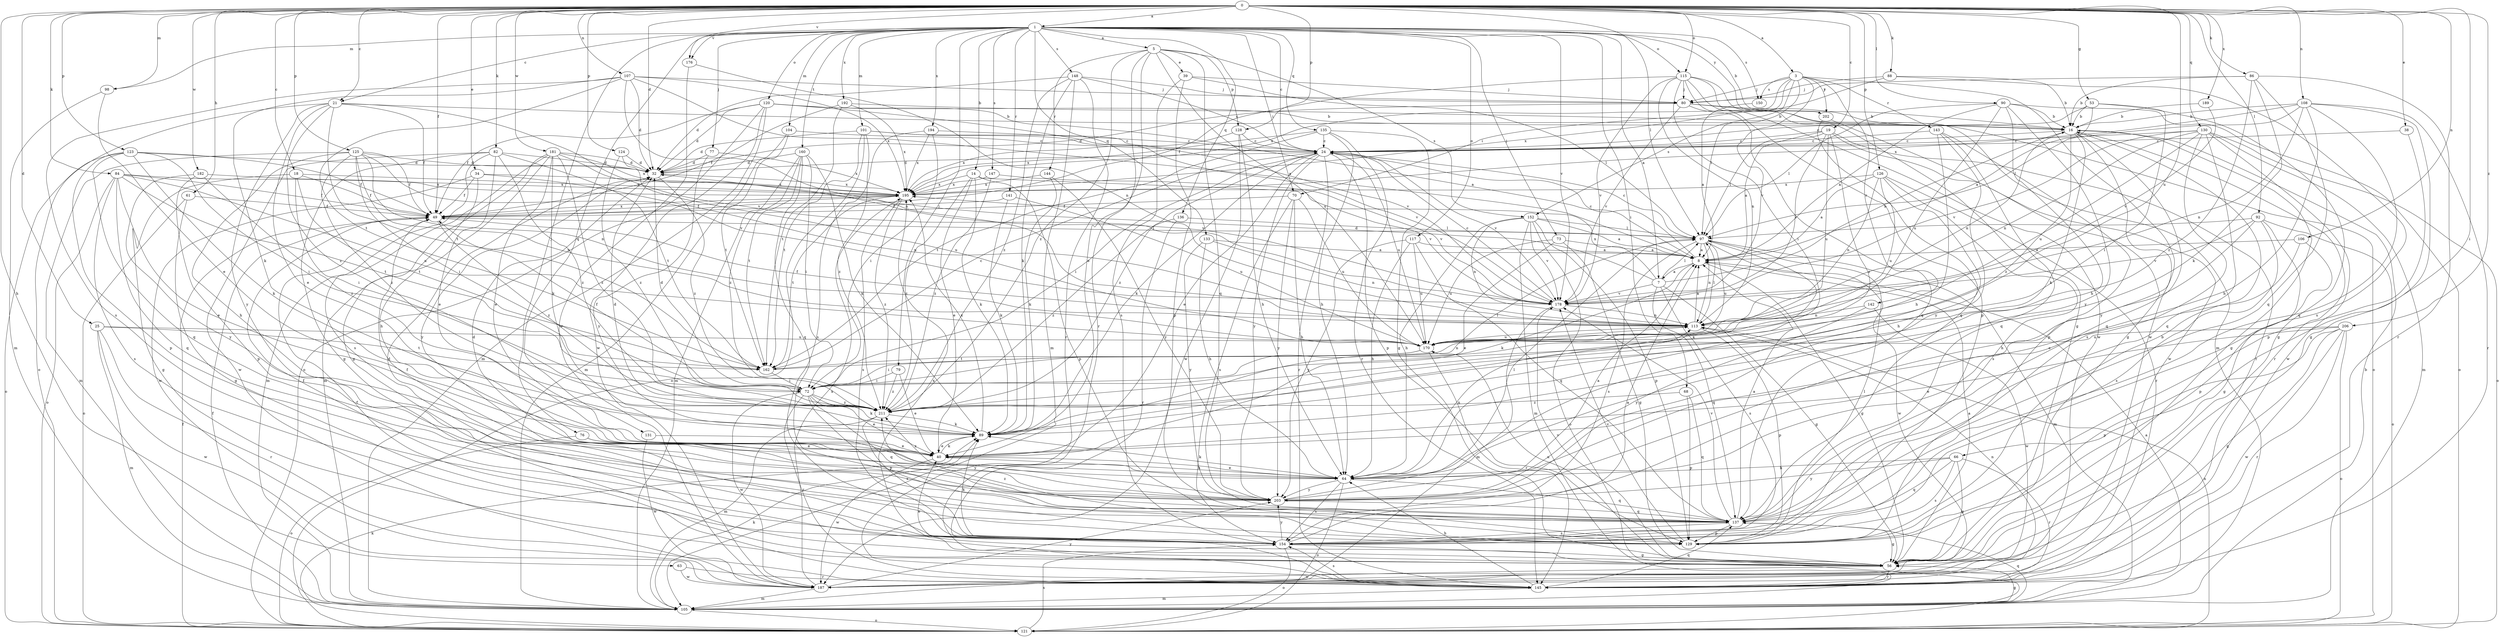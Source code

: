 strict digraph  {
0;
1;
3;
5;
7;
8;
14;
16;
18;
19;
21;
24;
25;
32;
34;
38;
39;
40;
49;
53;
56;
61;
63;
64;
66;
68;
70;
72;
73;
76;
77;
79;
80;
82;
84;
86;
88;
89;
90;
92;
97;
98;
101;
104;
105;
106;
107;
108;
113;
115;
117;
120;
121;
123;
124;
125;
126;
128;
129;
130;
131;
133;
135;
136;
137;
141;
142;
143;
144;
145;
147;
148;
150;
152;
154;
160;
162;
170;
176;
178;
181;
182;
187;
189;
192;
194;
195;
202;
203;
206;
211;
0 -> 1  [label=a];
0 -> 3  [label=a];
0 -> 18  [label=c];
0 -> 19  [label=c];
0 -> 21  [label=c];
0 -> 25  [label=d];
0 -> 32  [label=d];
0 -> 34  [label=e];
0 -> 38  [label=e];
0 -> 49  [label=f];
0 -> 53  [label=g];
0 -> 61  [label=h];
0 -> 63  [label=h];
0 -> 66  [label=i];
0 -> 82  [label=k];
0 -> 84  [label=k];
0 -> 86  [label=k];
0 -> 88  [label=k];
0 -> 90  [label=l];
0 -> 92  [label=l];
0 -> 97  [label=l];
0 -> 98  [label=m];
0 -> 106  [label=n];
0 -> 107  [label=n];
0 -> 108  [label=n];
0 -> 115  [label=o];
0 -> 123  [label=p];
0 -> 124  [label=p];
0 -> 125  [label=p];
0 -> 126  [label=p];
0 -> 128  [label=p];
0 -> 130  [label=q];
0 -> 170  [label=u];
0 -> 176  [label=v];
0 -> 181  [label=w];
0 -> 182  [label=w];
0 -> 189  [label=x];
0 -> 206  [label=z];
1 -> 5  [label=a];
1 -> 7  [label=a];
1 -> 14  [label=b];
1 -> 16  [label=b];
1 -> 21  [label=c];
1 -> 24  [label=c];
1 -> 68  [label=i];
1 -> 70  [label=i];
1 -> 73  [label=j];
1 -> 76  [label=j];
1 -> 77  [label=j];
1 -> 79  [label=j];
1 -> 98  [label=m];
1 -> 101  [label=m];
1 -> 104  [label=m];
1 -> 115  [label=o];
1 -> 117  [label=o];
1 -> 120  [label=o];
1 -> 131  [label=q];
1 -> 133  [label=q];
1 -> 135  [label=q];
1 -> 136  [label=q];
1 -> 141  [label=r];
1 -> 147  [label=s];
1 -> 148  [label=s];
1 -> 150  [label=s];
1 -> 160  [label=t];
1 -> 176  [label=v];
1 -> 178  [label=v];
1 -> 192  [label=x];
1 -> 194  [label=x];
1 -> 202  [label=y];
3 -> 70  [label=i];
3 -> 80  [label=j];
3 -> 97  [label=l];
3 -> 142  [label=r];
3 -> 143  [label=r];
3 -> 150  [label=s];
3 -> 152  [label=s];
3 -> 178  [label=v];
3 -> 187  [label=w];
3 -> 195  [label=x];
3 -> 202  [label=y];
5 -> 39  [label=e];
5 -> 40  [label=e];
5 -> 128  [label=p];
5 -> 137  [label=q];
5 -> 144  [label=r];
5 -> 145  [label=r];
5 -> 152  [label=s];
5 -> 170  [label=u];
5 -> 211  [label=z];
7 -> 16  [label=b];
7 -> 32  [label=d];
7 -> 56  [label=g];
7 -> 97  [label=l];
7 -> 137  [label=q];
7 -> 154  [label=s];
7 -> 178  [label=v];
7 -> 195  [label=x];
8 -> 7  [label=a];
8 -> 24  [label=c];
8 -> 56  [label=g];
8 -> 89  [label=k];
14 -> 40  [label=e];
14 -> 89  [label=k];
14 -> 129  [label=p];
14 -> 178  [label=v];
14 -> 195  [label=x];
14 -> 211  [label=z];
16 -> 24  [label=c];
16 -> 56  [label=g];
16 -> 89  [label=k];
16 -> 113  [label=n];
16 -> 137  [label=q];
16 -> 145  [label=r];
16 -> 203  [label=y];
16 -> 211  [label=z];
18 -> 49  [label=f];
18 -> 56  [label=g];
18 -> 72  [label=i];
18 -> 162  [label=t];
18 -> 195  [label=x];
19 -> 8  [label=a];
19 -> 24  [label=c];
19 -> 97  [label=l];
19 -> 145  [label=r];
19 -> 170  [label=u];
19 -> 178  [label=v];
19 -> 187  [label=w];
19 -> 211  [label=z];
21 -> 16  [label=b];
21 -> 40  [label=e];
21 -> 49  [label=f];
21 -> 121  [label=o];
21 -> 162  [label=t];
21 -> 178  [label=v];
21 -> 203  [label=y];
21 -> 211  [label=z];
24 -> 32  [label=d];
24 -> 40  [label=e];
24 -> 72  [label=i];
24 -> 89  [label=k];
24 -> 129  [label=p];
24 -> 145  [label=r];
24 -> 170  [label=u];
24 -> 178  [label=v];
24 -> 203  [label=y];
24 -> 211  [label=z];
25 -> 105  [label=m];
25 -> 145  [label=r];
25 -> 162  [label=t];
25 -> 170  [label=u];
25 -> 187  [label=w];
32 -> 195  [label=x];
32 -> 203  [label=y];
32 -> 211  [label=z];
34 -> 49  [label=f];
34 -> 64  [label=h];
34 -> 113  [label=n];
34 -> 187  [label=w];
34 -> 195  [label=x];
38 -> 24  [label=c];
38 -> 129  [label=p];
39 -> 80  [label=j];
39 -> 97  [label=l];
39 -> 129  [label=p];
39 -> 154  [label=s];
40 -> 64  [label=h];
40 -> 89  [label=k];
40 -> 187  [label=w];
49 -> 97  [label=l];
49 -> 195  [label=x];
49 -> 211  [label=z];
53 -> 8  [label=a];
53 -> 16  [label=b];
53 -> 24  [label=c];
53 -> 56  [label=g];
53 -> 72  [label=i];
56 -> 8  [label=a];
56 -> 40  [label=e];
56 -> 145  [label=r];
56 -> 170  [label=u];
56 -> 178  [label=v];
56 -> 187  [label=w];
56 -> 195  [label=x];
61 -> 49  [label=f];
61 -> 56  [label=g];
61 -> 121  [label=o];
63 -> 145  [label=r];
63 -> 187  [label=w];
64 -> 40  [label=e];
64 -> 89  [label=k];
64 -> 113  [label=n];
64 -> 121  [label=o];
64 -> 137  [label=q];
64 -> 154  [label=s];
64 -> 203  [label=y];
64 -> 211  [label=z];
66 -> 56  [label=g];
66 -> 64  [label=h];
66 -> 137  [label=q];
66 -> 145  [label=r];
66 -> 154  [label=s];
66 -> 203  [label=y];
68 -> 129  [label=p];
68 -> 137  [label=q];
68 -> 211  [label=z];
70 -> 49  [label=f];
70 -> 64  [label=h];
70 -> 154  [label=s];
70 -> 170  [label=u];
70 -> 203  [label=y];
72 -> 32  [label=d];
72 -> 40  [label=e];
72 -> 49  [label=f];
72 -> 89  [label=k];
72 -> 97  [label=l];
72 -> 129  [label=p];
72 -> 137  [label=q];
72 -> 145  [label=r];
72 -> 187  [label=w];
72 -> 211  [label=z];
73 -> 8  [label=a];
73 -> 40  [label=e];
73 -> 56  [label=g];
73 -> 170  [label=u];
76 -> 40  [label=e];
76 -> 121  [label=o];
76 -> 203  [label=y];
77 -> 32  [label=d];
77 -> 195  [label=x];
77 -> 203  [label=y];
79 -> 40  [label=e];
79 -> 72  [label=i];
79 -> 211  [label=z];
80 -> 16  [label=b];
80 -> 32  [label=d];
80 -> 121  [label=o];
80 -> 137  [label=q];
80 -> 178  [label=v];
82 -> 32  [label=d];
82 -> 40  [label=e];
82 -> 56  [label=g];
82 -> 105  [label=m];
82 -> 162  [label=t];
82 -> 187  [label=w];
82 -> 211  [label=z];
84 -> 40  [label=e];
84 -> 49  [label=f];
84 -> 121  [label=o];
84 -> 137  [label=q];
84 -> 154  [label=s];
84 -> 162  [label=t];
84 -> 170  [label=u];
84 -> 195  [label=x];
86 -> 16  [label=b];
86 -> 80  [label=j];
86 -> 89  [label=k];
86 -> 137  [label=q];
86 -> 145  [label=r];
86 -> 211  [label=z];
88 -> 16  [label=b];
88 -> 80  [label=j];
88 -> 154  [label=s];
88 -> 195  [label=x];
89 -> 32  [label=d];
89 -> 40  [label=e];
89 -> 195  [label=x];
90 -> 8  [label=a];
90 -> 16  [label=b];
90 -> 64  [label=h];
90 -> 97  [label=l];
90 -> 121  [label=o];
90 -> 170  [label=u];
90 -> 203  [label=y];
92 -> 56  [label=g];
92 -> 64  [label=h];
92 -> 97  [label=l];
92 -> 121  [label=o];
92 -> 154  [label=s];
92 -> 178  [label=v];
97 -> 8  [label=a];
97 -> 24  [label=c];
97 -> 89  [label=k];
97 -> 105  [label=m];
97 -> 113  [label=n];
97 -> 154  [label=s];
97 -> 170  [label=u];
97 -> 187  [label=w];
98 -> 40  [label=e];
98 -> 105  [label=m];
101 -> 24  [label=c];
101 -> 32  [label=d];
101 -> 121  [label=o];
101 -> 162  [label=t];
101 -> 178  [label=v];
101 -> 211  [label=z];
104 -> 24  [label=c];
104 -> 105  [label=m];
104 -> 162  [label=t];
105 -> 8  [label=a];
105 -> 16  [label=b];
105 -> 49  [label=f];
105 -> 56  [label=g];
105 -> 89  [label=k];
105 -> 121  [label=o];
105 -> 137  [label=q];
106 -> 8  [label=a];
106 -> 40  [label=e];
106 -> 129  [label=p];
107 -> 8  [label=a];
107 -> 32  [label=d];
107 -> 80  [label=j];
107 -> 89  [label=k];
107 -> 113  [label=n];
107 -> 154  [label=s];
107 -> 162  [label=t];
107 -> 195  [label=x];
108 -> 16  [label=b];
108 -> 56  [label=g];
108 -> 64  [label=h];
108 -> 97  [label=l];
108 -> 113  [label=n];
108 -> 137  [label=q];
108 -> 145  [label=r];
108 -> 195  [label=x];
113 -> 8  [label=a];
113 -> 49  [label=f];
113 -> 97  [label=l];
113 -> 129  [label=p];
113 -> 170  [label=u];
115 -> 49  [label=f];
115 -> 56  [label=g];
115 -> 72  [label=i];
115 -> 80  [label=j];
115 -> 105  [label=m];
115 -> 113  [label=n];
115 -> 129  [label=p];
115 -> 178  [label=v];
115 -> 187  [label=w];
117 -> 8  [label=a];
117 -> 64  [label=h];
117 -> 137  [label=q];
117 -> 170  [label=u];
117 -> 203  [label=y];
120 -> 8  [label=a];
120 -> 16  [label=b];
120 -> 32  [label=d];
120 -> 49  [label=f];
120 -> 105  [label=m];
120 -> 121  [label=o];
120 -> 178  [label=v];
120 -> 187  [label=w];
121 -> 49  [label=f];
121 -> 89  [label=k];
121 -> 113  [label=n];
121 -> 154  [label=s];
123 -> 32  [label=d];
123 -> 49  [label=f];
123 -> 72  [label=i];
123 -> 89  [label=k];
123 -> 121  [label=o];
123 -> 129  [label=p];
123 -> 137  [label=q];
124 -> 32  [label=d];
124 -> 170  [label=u];
124 -> 211  [label=z];
125 -> 32  [label=d];
125 -> 49  [label=f];
125 -> 64  [label=h];
125 -> 72  [label=i];
125 -> 105  [label=m];
125 -> 113  [label=n];
125 -> 170  [label=u];
125 -> 178  [label=v];
125 -> 211  [label=z];
126 -> 8  [label=a];
126 -> 64  [label=h];
126 -> 113  [label=n];
126 -> 145  [label=r];
126 -> 154  [label=s];
126 -> 170  [label=u];
126 -> 195  [label=x];
128 -> 24  [label=c];
128 -> 64  [label=h];
128 -> 187  [label=w];
128 -> 195  [label=x];
129 -> 16  [label=b];
129 -> 97  [label=l];
129 -> 178  [label=v];
129 -> 211  [label=z];
130 -> 24  [label=c];
130 -> 105  [label=m];
130 -> 113  [label=n];
130 -> 121  [label=o];
130 -> 137  [label=q];
130 -> 154  [label=s];
130 -> 170  [label=u];
130 -> 178  [label=v];
130 -> 187  [label=w];
131 -> 40  [label=e];
131 -> 187  [label=w];
133 -> 8  [label=a];
133 -> 64  [label=h];
133 -> 113  [label=n];
133 -> 203  [label=y];
135 -> 24  [label=c];
135 -> 56  [label=g];
135 -> 64  [label=h];
135 -> 145  [label=r];
135 -> 162  [label=t];
135 -> 195  [label=x];
136 -> 97  [label=l];
136 -> 145  [label=r];
136 -> 211  [label=z];
137 -> 8  [label=a];
137 -> 49  [label=f];
137 -> 56  [label=g];
137 -> 129  [label=p];
137 -> 154  [label=s];
137 -> 178  [label=v];
141 -> 49  [label=f];
141 -> 89  [label=k];
141 -> 170  [label=u];
142 -> 113  [label=n];
142 -> 187  [label=w];
142 -> 203  [label=y];
143 -> 24  [label=c];
143 -> 64  [label=h];
143 -> 129  [label=p];
143 -> 137  [label=q];
143 -> 203  [label=y];
144 -> 89  [label=k];
144 -> 195  [label=x];
144 -> 203  [label=y];
145 -> 49  [label=f];
145 -> 64  [label=h];
145 -> 105  [label=m];
145 -> 113  [label=n];
145 -> 137  [label=q];
145 -> 154  [label=s];
147 -> 178  [label=v];
147 -> 195  [label=x];
147 -> 211  [label=z];
148 -> 24  [label=c];
148 -> 32  [label=d];
148 -> 80  [label=j];
148 -> 89  [label=k];
148 -> 105  [label=m];
148 -> 145  [label=r];
148 -> 211  [label=z];
150 -> 8  [label=a];
152 -> 8  [label=a];
152 -> 64  [label=h];
152 -> 97  [label=l];
152 -> 105  [label=m];
152 -> 113  [label=n];
152 -> 121  [label=o];
152 -> 129  [label=p];
152 -> 178  [label=v];
154 -> 8  [label=a];
154 -> 32  [label=d];
154 -> 49  [label=f];
154 -> 56  [label=g];
154 -> 89  [label=k];
154 -> 121  [label=o];
154 -> 203  [label=y];
160 -> 32  [label=d];
160 -> 72  [label=i];
160 -> 89  [label=k];
160 -> 105  [label=m];
160 -> 137  [label=q];
160 -> 162  [label=t];
160 -> 211  [label=z];
162 -> 24  [label=c];
162 -> 72  [label=i];
162 -> 113  [label=n];
170 -> 72  [label=i];
170 -> 145  [label=r];
170 -> 162  [label=t];
176 -> 113  [label=n];
176 -> 187  [label=w];
178 -> 24  [label=c];
178 -> 105  [label=m];
178 -> 113  [label=n];
181 -> 32  [label=d];
181 -> 40  [label=e];
181 -> 56  [label=g];
181 -> 89  [label=k];
181 -> 105  [label=m];
181 -> 154  [label=s];
181 -> 178  [label=v];
181 -> 195  [label=x];
181 -> 211  [label=z];
182 -> 129  [label=p];
182 -> 195  [label=x];
182 -> 203  [label=y];
182 -> 211  [label=z];
187 -> 105  [label=m];
187 -> 195  [label=x];
187 -> 203  [label=y];
189 -> 16  [label=b];
189 -> 178  [label=v];
192 -> 16  [label=b];
192 -> 49  [label=f];
192 -> 162  [label=t];
192 -> 195  [label=x];
194 -> 24  [label=c];
194 -> 72  [label=i];
194 -> 154  [label=s];
194 -> 195  [label=x];
195 -> 49  [label=f];
195 -> 154  [label=s];
195 -> 162  [label=t];
195 -> 211  [label=z];
202 -> 56  [label=g];
202 -> 137  [label=q];
203 -> 8  [label=a];
203 -> 32  [label=d];
203 -> 97  [label=l];
203 -> 137  [label=q];
206 -> 40  [label=e];
206 -> 56  [label=g];
206 -> 121  [label=o];
206 -> 129  [label=p];
206 -> 145  [label=r];
206 -> 170  [label=u];
206 -> 187  [label=w];
211 -> 89  [label=k];
211 -> 105  [label=m];
211 -> 154  [label=s];
}
